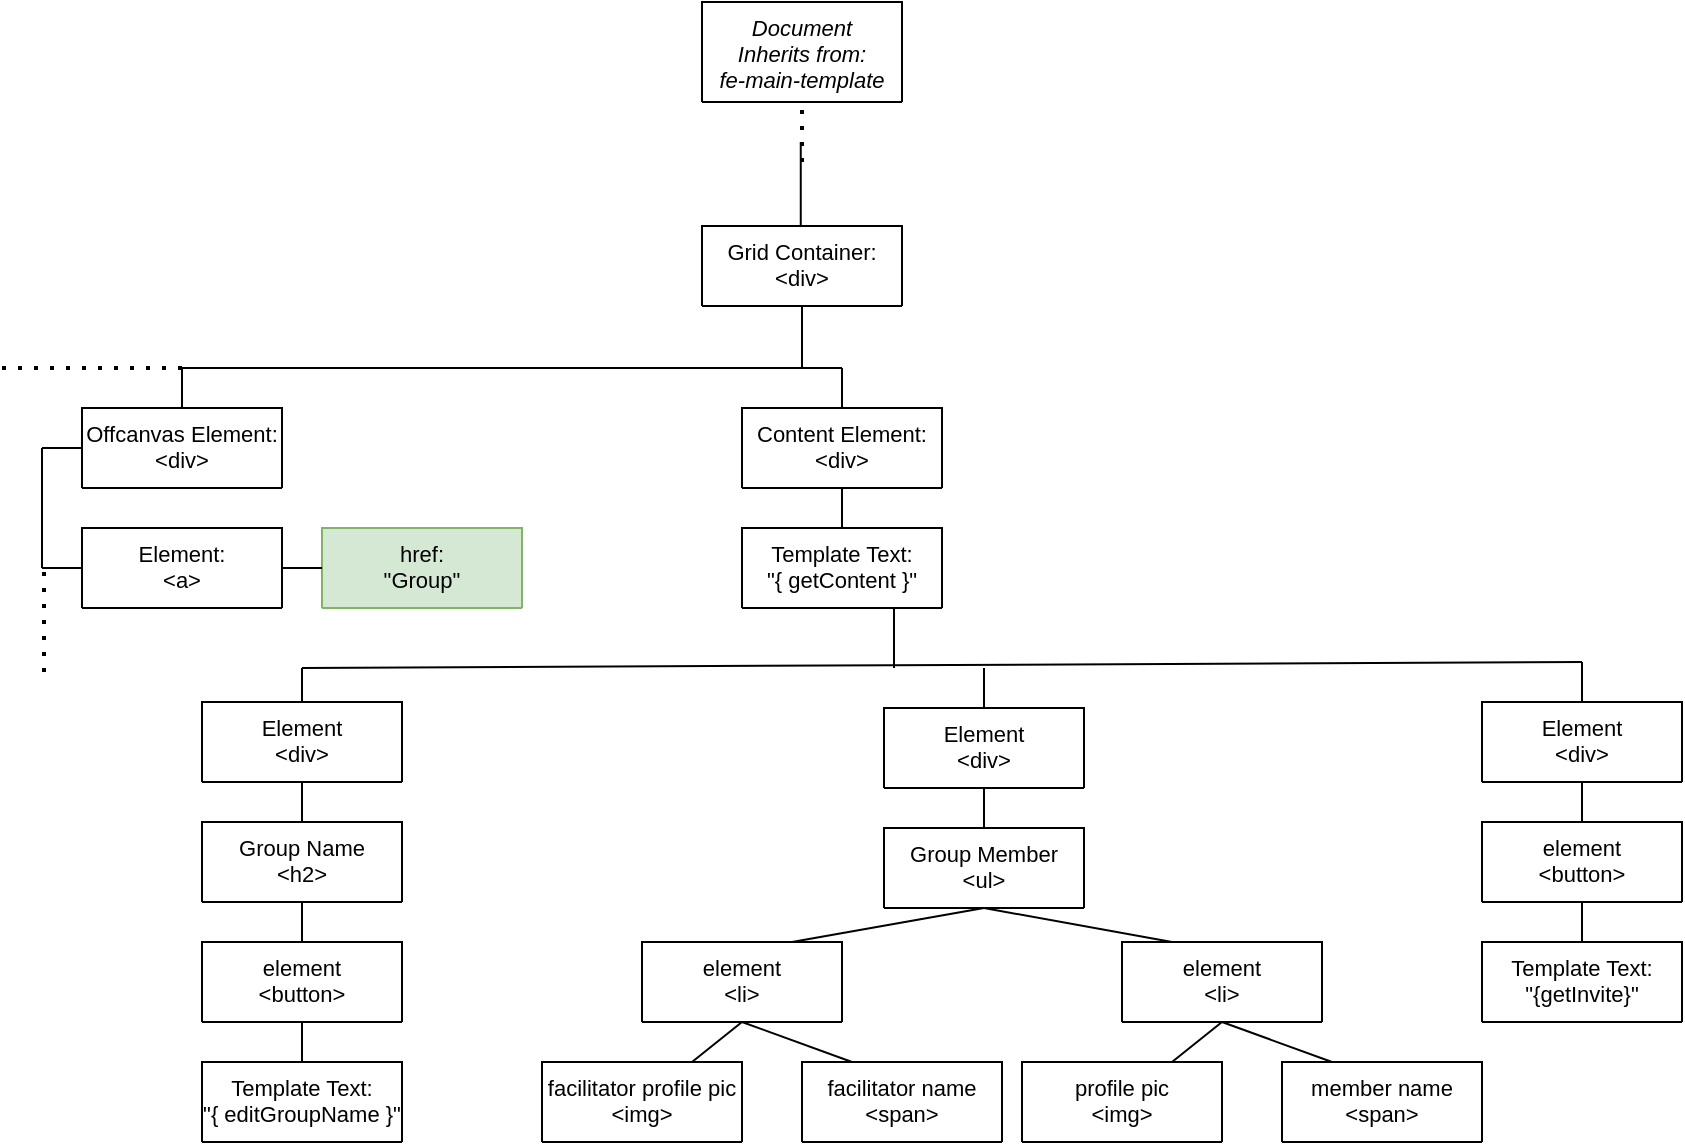 <mxfile version="23.1.1" type="github">
  <diagram name="Page-1" id="CcI5qfxgECZwyDfbKBaG">
    <mxGraphModel dx="2205" dy="937" grid="1" gridSize="10" guides="1" tooltips="1" connect="1" arrows="1" fold="1" page="1" pageScale="1" pageWidth="850" pageHeight="1100" math="0" shadow="0">
      <root>
        <mxCell id="0" />
        <mxCell id="1" parent="0" />
        <mxCell id="d4VZksIFXC954R5tcxus-1" value="Document&#xa;Inherits from:&#xa;fe-main-template&#xa;" style="swimlane;fontStyle=2;align=center;verticalAlign=top;childLayout=stackLayout;horizontal=1;startSize=50;horizontalStack=0;resizeParent=1;resizeLast=0;collapsible=1;marginBottom=0;rounded=0;shadow=0;strokeWidth=1;fontSize=11;" vertex="1" parent="1">
          <mxGeometry x="340" width="100" height="50" as="geometry">
            <mxRectangle x="360" y="20" width="160" height="26" as="alternateBounds" />
          </mxGeometry>
        </mxCell>
        <mxCell id="d4VZksIFXC954R5tcxus-2" value="" style="endArrow=none;dashed=1;html=1;dashPattern=1 3;strokeWidth=2;rounded=0;entryX=0.5;entryY=1;entryDx=0;entryDy=0;" edge="1" parent="1">
          <mxGeometry width="50" height="50" relative="1" as="geometry">
            <mxPoint x="390" y="80" as="sourcePoint" />
            <mxPoint x="390" y="50" as="targetPoint" />
            <Array as="points">
              <mxPoint x="390" y="80" />
            </Array>
          </mxGeometry>
        </mxCell>
        <mxCell id="d4VZksIFXC954R5tcxus-4" value="" style="endArrow=none;html=1;rounded=0;exitX=0.5;exitY=0;exitDx=0;exitDy=0;" edge="1" parent="1">
          <mxGeometry width="50" height="50" relative="1" as="geometry">
            <mxPoint x="389.38" y="112" as="sourcePoint" />
            <mxPoint x="389.38" y="70" as="targetPoint" />
          </mxGeometry>
        </mxCell>
        <mxCell id="d4VZksIFXC954R5tcxus-7" value="Offcanvas Element:&#xa;&lt;div&gt;&#xa;" style="swimlane;fontStyle=0;align=center;verticalAlign=top;childLayout=stackLayout;horizontal=1;startSize=50;horizontalStack=0;resizeParent=1;resizeLast=0;collapsible=1;marginBottom=0;rounded=0;shadow=0;strokeWidth=1;fontSize=11;" vertex="1" parent="1">
          <mxGeometry x="30" y="203" width="100" height="40" as="geometry">
            <mxRectangle x="130" y="380" width="160" height="26" as="alternateBounds" />
          </mxGeometry>
        </mxCell>
        <mxCell id="d4VZksIFXC954R5tcxus-8" value="Grid Container:&#xa;&lt;div&gt;&#xa;" style="swimlane;fontStyle=0;align=center;verticalAlign=top;childLayout=stackLayout;horizontal=1;startSize=50;horizontalStack=0;resizeParent=1;resizeLast=0;collapsible=1;marginBottom=0;rounded=0;shadow=0;strokeWidth=1;fontSize=11;" vertex="1" parent="1">
          <mxGeometry x="340" y="112" width="100" height="40" as="geometry">
            <mxRectangle x="130" y="380" width="160" height="26" as="alternateBounds" />
          </mxGeometry>
        </mxCell>
        <mxCell id="d4VZksIFXC954R5tcxus-9" value="Element:&#xa;&lt;a&gt;&#xa;" style="swimlane;fontStyle=0;align=center;verticalAlign=top;childLayout=stackLayout;horizontal=1;startSize=50;horizontalStack=0;resizeParent=1;resizeLast=0;collapsible=1;marginBottom=0;rounded=0;shadow=0;strokeWidth=1;fontSize=11;" vertex="1" parent="1">
          <mxGeometry x="30" y="263" width="100" height="40" as="geometry">
            <mxRectangle x="130" y="380" width="160" height="26" as="alternateBounds" />
          </mxGeometry>
        </mxCell>
        <mxCell id="d4VZksIFXC954R5tcxus-10" value="" style="endArrow=none;html=1;rounded=0;entryX=0.5;entryY=1;entryDx=0;entryDy=0;" edge="1" parent="1" target="d4VZksIFXC954R5tcxus-8">
          <mxGeometry width="50" height="50" relative="1" as="geometry">
            <mxPoint x="390" y="183" as="sourcePoint" />
            <mxPoint x="410" y="253" as="targetPoint" />
          </mxGeometry>
        </mxCell>
        <mxCell id="d4VZksIFXC954R5tcxus-11" value="" style="endArrow=none;html=1;rounded=0;exitX=0.5;exitY=0;exitDx=0;exitDy=0;" edge="1" parent="1" source="d4VZksIFXC954R5tcxus-7">
          <mxGeometry width="50" height="50" relative="1" as="geometry">
            <mxPoint x="150" y="303" as="sourcePoint" />
            <mxPoint x="80" y="183" as="targetPoint" />
          </mxGeometry>
        </mxCell>
        <mxCell id="d4VZksIFXC954R5tcxus-12" value="" style="endArrow=none;html=1;rounded=0;entryX=0;entryY=0.5;entryDx=0;entryDy=0;" edge="1" parent="1" target="d4VZksIFXC954R5tcxus-7">
          <mxGeometry width="50" height="50" relative="1" as="geometry">
            <mxPoint x="10" y="223" as="sourcePoint" />
            <mxPoint x="200" y="253" as="targetPoint" />
          </mxGeometry>
        </mxCell>
        <mxCell id="d4VZksIFXC954R5tcxus-13" value="" style="endArrow=none;html=1;rounded=0;entryX=0;entryY=0.5;entryDx=0;entryDy=0;" edge="1" parent="1" target="d4VZksIFXC954R5tcxus-9">
          <mxGeometry width="50" height="50" relative="1" as="geometry">
            <mxPoint x="10" y="283" as="sourcePoint" />
            <mxPoint x="200" y="253" as="targetPoint" />
          </mxGeometry>
        </mxCell>
        <mxCell id="d4VZksIFXC954R5tcxus-14" value="href:&#xa;&quot;Group&quot;&#xa;" style="swimlane;fontStyle=0;align=center;verticalAlign=top;childLayout=stackLayout;horizontal=1;startSize=50;horizontalStack=0;resizeParent=1;resizeLast=0;collapsible=1;marginBottom=0;rounded=0;shadow=0;strokeWidth=1;fontSize=11;fillColor=#d5e8d4;strokeColor=#82b366;" vertex="1" parent="1">
          <mxGeometry x="150" y="263" width="100" height="40" as="geometry">
            <mxRectangle x="130" y="380" width="160" height="26" as="alternateBounds" />
          </mxGeometry>
        </mxCell>
        <mxCell id="d4VZksIFXC954R5tcxus-15" value="" style="endArrow=none;html=1;rounded=0;entryX=0;entryY=0.5;entryDx=0;entryDy=0;exitX=1;exitY=0.5;exitDx=0;exitDy=0;" edge="1" parent="1" source="d4VZksIFXC954R5tcxus-9" target="d4VZksIFXC954R5tcxus-14">
          <mxGeometry width="50" height="50" relative="1" as="geometry">
            <mxPoint x="150" y="303" as="sourcePoint" />
            <mxPoint x="200" y="253" as="targetPoint" />
          </mxGeometry>
        </mxCell>
        <mxCell id="d4VZksIFXC954R5tcxus-16" value="Content Element:&#xa;&lt;div&gt;&#xa;" style="swimlane;fontStyle=0;align=center;verticalAlign=top;childLayout=stackLayout;horizontal=1;startSize=50;horizontalStack=0;resizeParent=1;resizeLast=0;collapsible=1;marginBottom=0;rounded=0;shadow=0;strokeWidth=1;fontSize=11;" vertex="1" parent="1">
          <mxGeometry x="360" y="203" width="100" height="40" as="geometry">
            <mxRectangle x="130" y="380" width="160" height="26" as="alternateBounds" />
          </mxGeometry>
        </mxCell>
        <mxCell id="d4VZksIFXC954R5tcxus-17" value="" style="endArrow=none;html=1;rounded=0;exitX=0.5;exitY=0;exitDx=0;exitDy=0;" edge="1" parent="1" source="d4VZksIFXC954R5tcxus-16">
          <mxGeometry width="50" height="50" relative="1" as="geometry">
            <mxPoint x="200" y="303" as="sourcePoint" />
            <mxPoint x="410" y="183" as="targetPoint" />
          </mxGeometry>
        </mxCell>
        <mxCell id="d4VZksIFXC954R5tcxus-18" value="Template Text:&#xa;&quot;{ getContent }&quot;&#xa;" style="swimlane;fontStyle=0;align=center;verticalAlign=top;childLayout=stackLayout;horizontal=1;startSize=50;horizontalStack=0;resizeParent=1;resizeLast=0;collapsible=1;marginBottom=0;rounded=0;shadow=0;strokeWidth=1;fontSize=11;" vertex="1" parent="1">
          <mxGeometry x="360" y="263" width="100" height="40" as="geometry">
            <mxRectangle x="130" y="380" width="160" height="26" as="alternateBounds" />
          </mxGeometry>
        </mxCell>
        <mxCell id="d4VZksIFXC954R5tcxus-19" value="" style="endArrow=none;html=1;rounded=0;entryX=0.5;entryY=1;entryDx=0;entryDy=0;exitX=0.5;exitY=0;exitDx=0;exitDy=0;" edge="1" parent="1" source="d4VZksIFXC954R5tcxus-18" target="d4VZksIFXC954R5tcxus-16">
          <mxGeometry width="50" height="50" relative="1" as="geometry">
            <mxPoint x="200" y="303" as="sourcePoint" />
            <mxPoint x="250" y="253" as="targetPoint" />
          </mxGeometry>
        </mxCell>
        <mxCell id="d4VZksIFXC954R5tcxus-20" value="" style="endArrow=none;html=1;rounded=0;" edge="1" parent="1">
          <mxGeometry width="50" height="50" relative="1" as="geometry">
            <mxPoint x="80" y="183" as="sourcePoint" />
            <mxPoint x="410" y="183" as="targetPoint" />
          </mxGeometry>
        </mxCell>
        <mxCell id="d4VZksIFXC954R5tcxus-21" value="" style="endArrow=none;html=1;rounded=0;" edge="1" parent="1">
          <mxGeometry width="50" height="50" relative="1" as="geometry">
            <mxPoint x="10" y="283" as="sourcePoint" />
            <mxPoint x="10" y="223" as="targetPoint" />
          </mxGeometry>
        </mxCell>
        <mxCell id="d4VZksIFXC954R5tcxus-22" value="" style="endArrow=none;dashed=1;html=1;dashPattern=1 3;strokeWidth=2;rounded=0;" edge="1" parent="1">
          <mxGeometry width="50" height="50" relative="1" as="geometry">
            <mxPoint x="-10" y="183" as="sourcePoint" />
            <mxPoint x="80" y="183" as="targetPoint" />
          </mxGeometry>
        </mxCell>
        <mxCell id="d4VZksIFXC954R5tcxus-24" value="" style="endArrow=none;html=1;rounded=0;entryX=0.5;entryY=1;entryDx=0;entryDy=0;" edge="1" parent="1">
          <mxGeometry width="50" height="50" relative="1" as="geometry">
            <mxPoint x="436" y="333" as="sourcePoint" />
            <mxPoint x="436" y="303" as="targetPoint" />
          </mxGeometry>
        </mxCell>
        <mxCell id="d4VZksIFXC954R5tcxus-25" value="" style="endArrow=none;html=1;rounded=0;" edge="1" parent="1">
          <mxGeometry width="50" height="50" relative="1" as="geometry">
            <mxPoint x="140" y="333" as="sourcePoint" />
            <mxPoint x="780" y="330" as="targetPoint" />
          </mxGeometry>
        </mxCell>
        <mxCell id="d4VZksIFXC954R5tcxus-26" value="" style="endArrow=none;html=1;rounded=0;exitX=0.5;exitY=0;exitDx=0;exitDy=0;" edge="1" parent="1">
          <mxGeometry width="50" height="50" relative="1" as="geometry">
            <mxPoint x="481" y="353" as="sourcePoint" />
            <mxPoint x="481" y="333" as="targetPoint" />
          </mxGeometry>
        </mxCell>
        <mxCell id="d4VZksIFXC954R5tcxus-27" value="" style="endArrow=none;html=1;rounded=0;entryX=0.5;entryY=0;entryDx=0;entryDy=0;" edge="1" parent="1">
          <mxGeometry width="50" height="50" relative="1" as="geometry">
            <mxPoint x="140" y="333" as="sourcePoint" />
            <mxPoint x="140" y="353" as="targetPoint" />
          </mxGeometry>
        </mxCell>
        <mxCell id="d4VZksIFXC954R5tcxus-29" value="" style="endArrow=none;dashed=1;html=1;dashPattern=1 3;strokeWidth=2;rounded=0;" edge="1" parent="1">
          <mxGeometry width="50" height="50" relative="1" as="geometry">
            <mxPoint x="11" y="335" as="sourcePoint" />
            <mxPoint x="11" y="284" as="targetPoint" />
          </mxGeometry>
        </mxCell>
        <mxCell id="d4VZksIFXC954R5tcxus-30" value="Element&#xa;&lt;div&gt;&#xa;" style="swimlane;fontStyle=0;align=center;verticalAlign=top;childLayout=stackLayout;horizontal=1;startSize=50;horizontalStack=0;resizeParent=1;resizeLast=0;collapsible=1;marginBottom=0;rounded=0;shadow=0;strokeWidth=1;fontSize=11;" vertex="1" parent="1">
          <mxGeometry x="90" y="350" width="100" height="40" as="geometry">
            <mxRectangle x="130" y="380" width="160" height="26" as="alternateBounds" />
          </mxGeometry>
        </mxCell>
        <mxCell id="d4VZksIFXC954R5tcxus-31" value="Group Name&#xa;&lt;h2&gt;" style="swimlane;fontStyle=0;align=center;verticalAlign=top;childLayout=stackLayout;horizontal=1;startSize=50;horizontalStack=0;resizeParent=1;resizeLast=0;collapsible=1;marginBottom=0;rounded=0;shadow=0;strokeWidth=1;fontSize=11;" vertex="1" parent="1">
          <mxGeometry x="90" y="410" width="100" height="40" as="geometry">
            <mxRectangle x="130" y="380" width="160" height="26" as="alternateBounds" />
          </mxGeometry>
        </mxCell>
        <mxCell id="d4VZksIFXC954R5tcxus-32" value="" style="endArrow=none;html=1;rounded=0;entryX=0.5;entryY=1;entryDx=0;entryDy=0;exitX=0.5;exitY=0;exitDx=0;exitDy=0;" edge="1" parent="1" source="d4VZksIFXC954R5tcxus-31" target="d4VZksIFXC954R5tcxus-30">
          <mxGeometry width="50" height="50" relative="1" as="geometry">
            <mxPoint x="-50" y="390" as="sourcePoint" />
            <mxPoint y="340" as="targetPoint" />
          </mxGeometry>
        </mxCell>
        <mxCell id="d4VZksIFXC954R5tcxus-33" value="element&#xa;&lt;button&gt;" style="swimlane;fontStyle=0;align=center;verticalAlign=top;childLayout=stackLayout;horizontal=1;startSize=50;horizontalStack=0;resizeParent=1;resizeLast=0;collapsible=1;marginBottom=0;rounded=0;shadow=0;strokeWidth=1;fontSize=11;" vertex="1" parent="1">
          <mxGeometry x="90" y="470" width="100" height="40" as="geometry">
            <mxRectangle x="130" y="380" width="160" height="26" as="alternateBounds" />
          </mxGeometry>
        </mxCell>
        <mxCell id="d4VZksIFXC954R5tcxus-34" value="" style="endArrow=none;html=1;rounded=0;entryX=0.5;entryY=1;entryDx=0;entryDy=0;exitX=0.5;exitY=0;exitDx=0;exitDy=0;" edge="1" parent="1" source="d4VZksIFXC954R5tcxus-33" target="d4VZksIFXC954R5tcxus-31">
          <mxGeometry width="50" height="50" relative="1" as="geometry">
            <mxPoint y="390" as="sourcePoint" />
            <mxPoint x="50" y="340" as="targetPoint" />
          </mxGeometry>
        </mxCell>
        <mxCell id="d4VZksIFXC954R5tcxus-36" value="Template Text:&#xa;&quot;{ editGroupName }&quot;&#xa;" style="swimlane;fontStyle=0;align=center;verticalAlign=top;childLayout=stackLayout;horizontal=1;startSize=50;horizontalStack=0;resizeParent=1;resizeLast=0;collapsible=1;marginBottom=0;rounded=0;shadow=0;strokeWidth=1;fontSize=11;" vertex="1" parent="1">
          <mxGeometry x="90" y="530" width="100" height="40" as="geometry">
            <mxRectangle x="130" y="380" width="160" height="26" as="alternateBounds" />
          </mxGeometry>
        </mxCell>
        <mxCell id="d4VZksIFXC954R5tcxus-37" value="" style="endArrow=none;html=1;rounded=0;entryX=0.5;entryY=1;entryDx=0;entryDy=0;exitX=0.5;exitY=0;exitDx=0;exitDy=0;" edge="1" parent="1" source="d4VZksIFXC954R5tcxus-36">
          <mxGeometry width="50" height="50" relative="1" as="geometry">
            <mxPoint y="450" as="sourcePoint" />
            <mxPoint x="140" y="510" as="targetPoint" />
          </mxGeometry>
        </mxCell>
        <mxCell id="d4VZksIFXC954R5tcxus-38" value="Element&#xa;&lt;div&gt;&#xa;" style="swimlane;fontStyle=0;align=center;verticalAlign=top;childLayout=stackLayout;horizontal=1;startSize=50;horizontalStack=0;resizeParent=1;resizeLast=0;collapsible=1;marginBottom=0;rounded=0;shadow=0;strokeWidth=1;fontSize=11;" vertex="1" parent="1">
          <mxGeometry x="431" y="353" width="100" height="40" as="geometry">
            <mxRectangle x="130" y="380" width="160" height="26" as="alternateBounds" />
          </mxGeometry>
        </mxCell>
        <mxCell id="d4VZksIFXC954R5tcxus-39" value="Group Member&#xa;&lt;ul&gt;" style="swimlane;fontStyle=0;align=center;verticalAlign=top;childLayout=stackLayout;horizontal=1;startSize=50;horizontalStack=0;resizeParent=1;resizeLast=0;collapsible=1;marginBottom=0;rounded=0;shadow=0;strokeWidth=1;fontSize=11;" vertex="1" parent="1">
          <mxGeometry x="431" y="413" width="100" height="40" as="geometry">
            <mxRectangle x="130" y="380" width="160" height="26" as="alternateBounds" />
          </mxGeometry>
        </mxCell>
        <mxCell id="d4VZksIFXC954R5tcxus-40" value="" style="endArrow=none;html=1;rounded=0;entryX=0.5;entryY=1;entryDx=0;entryDy=0;exitX=0.5;exitY=0;exitDx=0;exitDy=0;" edge="1" parent="1" source="d4VZksIFXC954R5tcxus-39" target="d4VZksIFXC954R5tcxus-38">
          <mxGeometry width="50" height="50" relative="1" as="geometry">
            <mxPoint x="291" y="393" as="sourcePoint" />
            <mxPoint x="341" y="343" as="targetPoint" />
          </mxGeometry>
        </mxCell>
        <mxCell id="d4VZksIFXC954R5tcxus-41" value="element&#xa;&lt;li&gt;" style="swimlane;fontStyle=0;align=center;verticalAlign=top;childLayout=stackLayout;horizontal=1;startSize=50;horizontalStack=0;resizeParent=1;resizeLast=0;collapsible=1;marginBottom=0;rounded=0;shadow=0;strokeWidth=1;fontSize=11;" vertex="1" parent="1">
          <mxGeometry x="550" y="470" width="100" height="40" as="geometry">
            <mxRectangle x="130" y="380" width="160" height="26" as="alternateBounds" />
          </mxGeometry>
        </mxCell>
        <mxCell id="d4VZksIFXC954R5tcxus-42" value="" style="endArrow=none;html=1;rounded=0;entryX=0.5;entryY=1;entryDx=0;entryDy=0;exitX=0.25;exitY=0;exitDx=0;exitDy=0;" edge="1" parent="1" source="d4VZksIFXC954R5tcxus-41" target="d4VZksIFXC954R5tcxus-39">
          <mxGeometry width="50" height="50" relative="1" as="geometry">
            <mxPoint x="371" y="393" as="sourcePoint" />
            <mxPoint x="421" y="343" as="targetPoint" />
          </mxGeometry>
        </mxCell>
        <mxCell id="d4VZksIFXC954R5tcxus-43" value="member name&#xa;&lt;span&gt;" style="swimlane;fontStyle=0;align=center;verticalAlign=top;childLayout=stackLayout;horizontal=1;startSize=50;horizontalStack=0;resizeParent=1;resizeLast=0;collapsible=1;marginBottom=0;rounded=0;shadow=0;strokeWidth=1;fontSize=11;" vertex="1" parent="1">
          <mxGeometry x="630" y="530" width="100" height="40" as="geometry">
            <mxRectangle x="130" y="380" width="160" height="26" as="alternateBounds" />
          </mxGeometry>
        </mxCell>
        <mxCell id="d4VZksIFXC954R5tcxus-44" value="" style="endArrow=none;html=1;rounded=0;entryX=0.5;entryY=1;entryDx=0;entryDy=0;exitX=0.25;exitY=0;exitDx=0;exitDy=0;" edge="1" parent="1" source="d4VZksIFXC954R5tcxus-43" target="d4VZksIFXC954R5tcxus-41">
          <mxGeometry width="50" height="50" relative="1" as="geometry">
            <mxPoint x="371" y="453" as="sourcePoint" />
            <mxPoint x="511" y="513" as="targetPoint" />
          </mxGeometry>
        </mxCell>
        <mxCell id="d4VZksIFXC954R5tcxus-45" value="profile pic&#xa;&lt;img&gt;" style="swimlane;fontStyle=0;align=center;verticalAlign=top;childLayout=stackLayout;horizontal=1;startSize=50;horizontalStack=0;resizeParent=1;resizeLast=0;collapsible=1;marginBottom=0;rounded=0;shadow=0;strokeWidth=1;fontSize=11;" vertex="1" parent="1">
          <mxGeometry x="500" y="530" width="100" height="40" as="geometry">
            <mxRectangle x="130" y="380" width="160" height="26" as="alternateBounds" />
          </mxGeometry>
        </mxCell>
        <mxCell id="d4VZksIFXC954R5tcxus-46" value="" style="endArrow=none;html=1;rounded=0;entryX=0.5;entryY=1;entryDx=0;entryDy=0;exitX=0.75;exitY=0;exitDx=0;exitDy=0;" edge="1" parent="1" source="d4VZksIFXC954R5tcxus-45" target="d4VZksIFXC954R5tcxus-41">
          <mxGeometry width="50" height="50" relative="1" as="geometry">
            <mxPoint x="482" y="527" as="sourcePoint" />
            <mxPoint x="418" y="510" as="targetPoint" />
          </mxGeometry>
        </mxCell>
        <mxCell id="d4VZksIFXC954R5tcxus-47" value="element&#xa;&lt;li&gt;" style="swimlane;fontStyle=0;align=center;verticalAlign=top;childLayout=stackLayout;horizontal=1;startSize=50;horizontalStack=0;resizeParent=1;resizeLast=0;collapsible=1;marginBottom=0;rounded=0;shadow=0;strokeWidth=1;fontSize=11;" vertex="1" parent="1">
          <mxGeometry x="310" y="470" width="100" height="40" as="geometry">
            <mxRectangle x="130" y="380" width="160" height="26" as="alternateBounds" />
          </mxGeometry>
        </mxCell>
        <mxCell id="d4VZksIFXC954R5tcxus-48" value="facilitator name&#xa;&lt;span&gt;" style="swimlane;fontStyle=0;align=center;verticalAlign=top;childLayout=stackLayout;horizontal=1;startSize=50;horizontalStack=0;resizeParent=1;resizeLast=0;collapsible=1;marginBottom=0;rounded=0;shadow=0;strokeWidth=1;fontSize=11;" vertex="1" parent="1">
          <mxGeometry x="390" y="530" width="100" height="40" as="geometry">
            <mxRectangle x="130" y="380" width="160" height="26" as="alternateBounds" />
          </mxGeometry>
        </mxCell>
        <mxCell id="d4VZksIFXC954R5tcxus-49" value="" style="endArrow=none;html=1;rounded=0;entryX=0.5;entryY=1;entryDx=0;entryDy=0;exitX=0.25;exitY=0;exitDx=0;exitDy=0;" edge="1" parent="1" source="d4VZksIFXC954R5tcxus-48" target="d4VZksIFXC954R5tcxus-47">
          <mxGeometry width="50" height="50" relative="1" as="geometry">
            <mxPoint x="131" y="453" as="sourcePoint" />
            <mxPoint x="271" y="513" as="targetPoint" />
          </mxGeometry>
        </mxCell>
        <mxCell id="d4VZksIFXC954R5tcxus-50" value="facilitator profile pic&#xa;&lt;img&gt;" style="swimlane;fontStyle=0;align=center;verticalAlign=top;childLayout=stackLayout;horizontal=1;startSize=50;horizontalStack=0;resizeParent=1;resizeLast=0;collapsible=1;marginBottom=0;rounded=0;shadow=0;strokeWidth=1;fontSize=11;" vertex="1" parent="1">
          <mxGeometry x="260" y="530" width="100" height="40" as="geometry">
            <mxRectangle x="130" y="380" width="160" height="26" as="alternateBounds" />
          </mxGeometry>
        </mxCell>
        <mxCell id="d4VZksIFXC954R5tcxus-51" value="" style="endArrow=none;html=1;rounded=0;entryX=0.5;entryY=1;entryDx=0;entryDy=0;exitX=0.75;exitY=0;exitDx=0;exitDy=0;" edge="1" parent="1" source="d4VZksIFXC954R5tcxus-50" target="d4VZksIFXC954R5tcxus-47">
          <mxGeometry width="50" height="50" relative="1" as="geometry">
            <mxPoint x="242" y="527" as="sourcePoint" />
            <mxPoint x="178" y="510" as="targetPoint" />
          </mxGeometry>
        </mxCell>
        <mxCell id="d4VZksIFXC954R5tcxus-52" value="" style="endArrow=none;html=1;rounded=0;entryX=0.5;entryY=1;entryDx=0;entryDy=0;exitX=0.75;exitY=0;exitDx=0;exitDy=0;" edge="1" parent="1" source="d4VZksIFXC954R5tcxus-47" target="d4VZksIFXC954R5tcxus-39">
          <mxGeometry width="50" height="50" relative="1" as="geometry">
            <mxPoint x="392" y="453" as="sourcePoint" />
            <mxPoint x="328" y="436" as="targetPoint" />
          </mxGeometry>
        </mxCell>
        <mxCell id="d4VZksIFXC954R5tcxus-53" value="Element&#xa;&lt;div&gt;" style="swimlane;fontStyle=0;align=center;verticalAlign=top;childLayout=stackLayout;horizontal=1;startSize=50;horizontalStack=0;resizeParent=1;resizeLast=0;collapsible=1;marginBottom=0;rounded=0;shadow=0;strokeWidth=1;fontSize=11;" vertex="1" parent="1">
          <mxGeometry x="730" y="350" width="100" height="40" as="geometry">
            <mxRectangle x="130" y="380" width="160" height="26" as="alternateBounds" />
          </mxGeometry>
        </mxCell>
        <mxCell id="d4VZksIFXC954R5tcxus-54" value="" style="endArrow=none;html=1;rounded=0;entryX=0.5;entryY=1;entryDx=0;entryDy=0;exitX=0.5;exitY=0;exitDx=0;exitDy=0;" edge="1" parent="1" source="d4VZksIFXC954R5tcxus-53">
          <mxGeometry width="50" height="50" relative="1" as="geometry">
            <mxPoint x="590" y="330" as="sourcePoint" />
            <mxPoint x="780" y="330" as="targetPoint" />
          </mxGeometry>
        </mxCell>
        <mxCell id="d4VZksIFXC954R5tcxus-55" value="element&#xa;&lt;button&gt;" style="swimlane;fontStyle=0;align=center;verticalAlign=top;childLayout=stackLayout;horizontal=1;startSize=50;horizontalStack=0;resizeParent=1;resizeLast=0;collapsible=1;marginBottom=0;rounded=0;shadow=0;strokeWidth=1;fontSize=11;" vertex="1" parent="1">
          <mxGeometry x="730" y="410" width="100" height="40" as="geometry">
            <mxRectangle x="130" y="380" width="160" height="26" as="alternateBounds" />
          </mxGeometry>
        </mxCell>
        <mxCell id="d4VZksIFXC954R5tcxus-56" value="" style="endArrow=none;html=1;rounded=0;entryX=0.5;entryY=1;entryDx=0;entryDy=0;exitX=0.5;exitY=0;exitDx=0;exitDy=0;" edge="1" parent="1" source="d4VZksIFXC954R5tcxus-55" target="d4VZksIFXC954R5tcxus-53">
          <mxGeometry width="50" height="50" relative="1" as="geometry">
            <mxPoint x="640" y="330" as="sourcePoint" />
            <mxPoint x="690" y="280" as="targetPoint" />
          </mxGeometry>
        </mxCell>
        <mxCell id="d4VZksIFXC954R5tcxus-57" value="Template Text:&#xa;&quot;{getInvite}&quot;&#xa;" style="swimlane;fontStyle=0;align=center;verticalAlign=top;childLayout=stackLayout;horizontal=1;startSize=50;horizontalStack=0;resizeParent=1;resizeLast=0;collapsible=1;marginBottom=0;rounded=0;shadow=0;strokeWidth=1;fontSize=11;" vertex="1" parent="1">
          <mxGeometry x="730" y="470" width="100" height="40" as="geometry">
            <mxRectangle x="130" y="380" width="160" height="26" as="alternateBounds" />
          </mxGeometry>
        </mxCell>
        <mxCell id="d4VZksIFXC954R5tcxus-58" value="" style="endArrow=none;html=1;rounded=0;entryX=0.5;entryY=1;entryDx=0;entryDy=0;exitX=0.5;exitY=0;exitDx=0;exitDy=0;" edge="1" parent="1" source="d4VZksIFXC954R5tcxus-57">
          <mxGeometry width="50" height="50" relative="1" as="geometry">
            <mxPoint x="640" y="390" as="sourcePoint" />
            <mxPoint x="780" y="450" as="targetPoint" />
          </mxGeometry>
        </mxCell>
      </root>
    </mxGraphModel>
  </diagram>
</mxfile>
